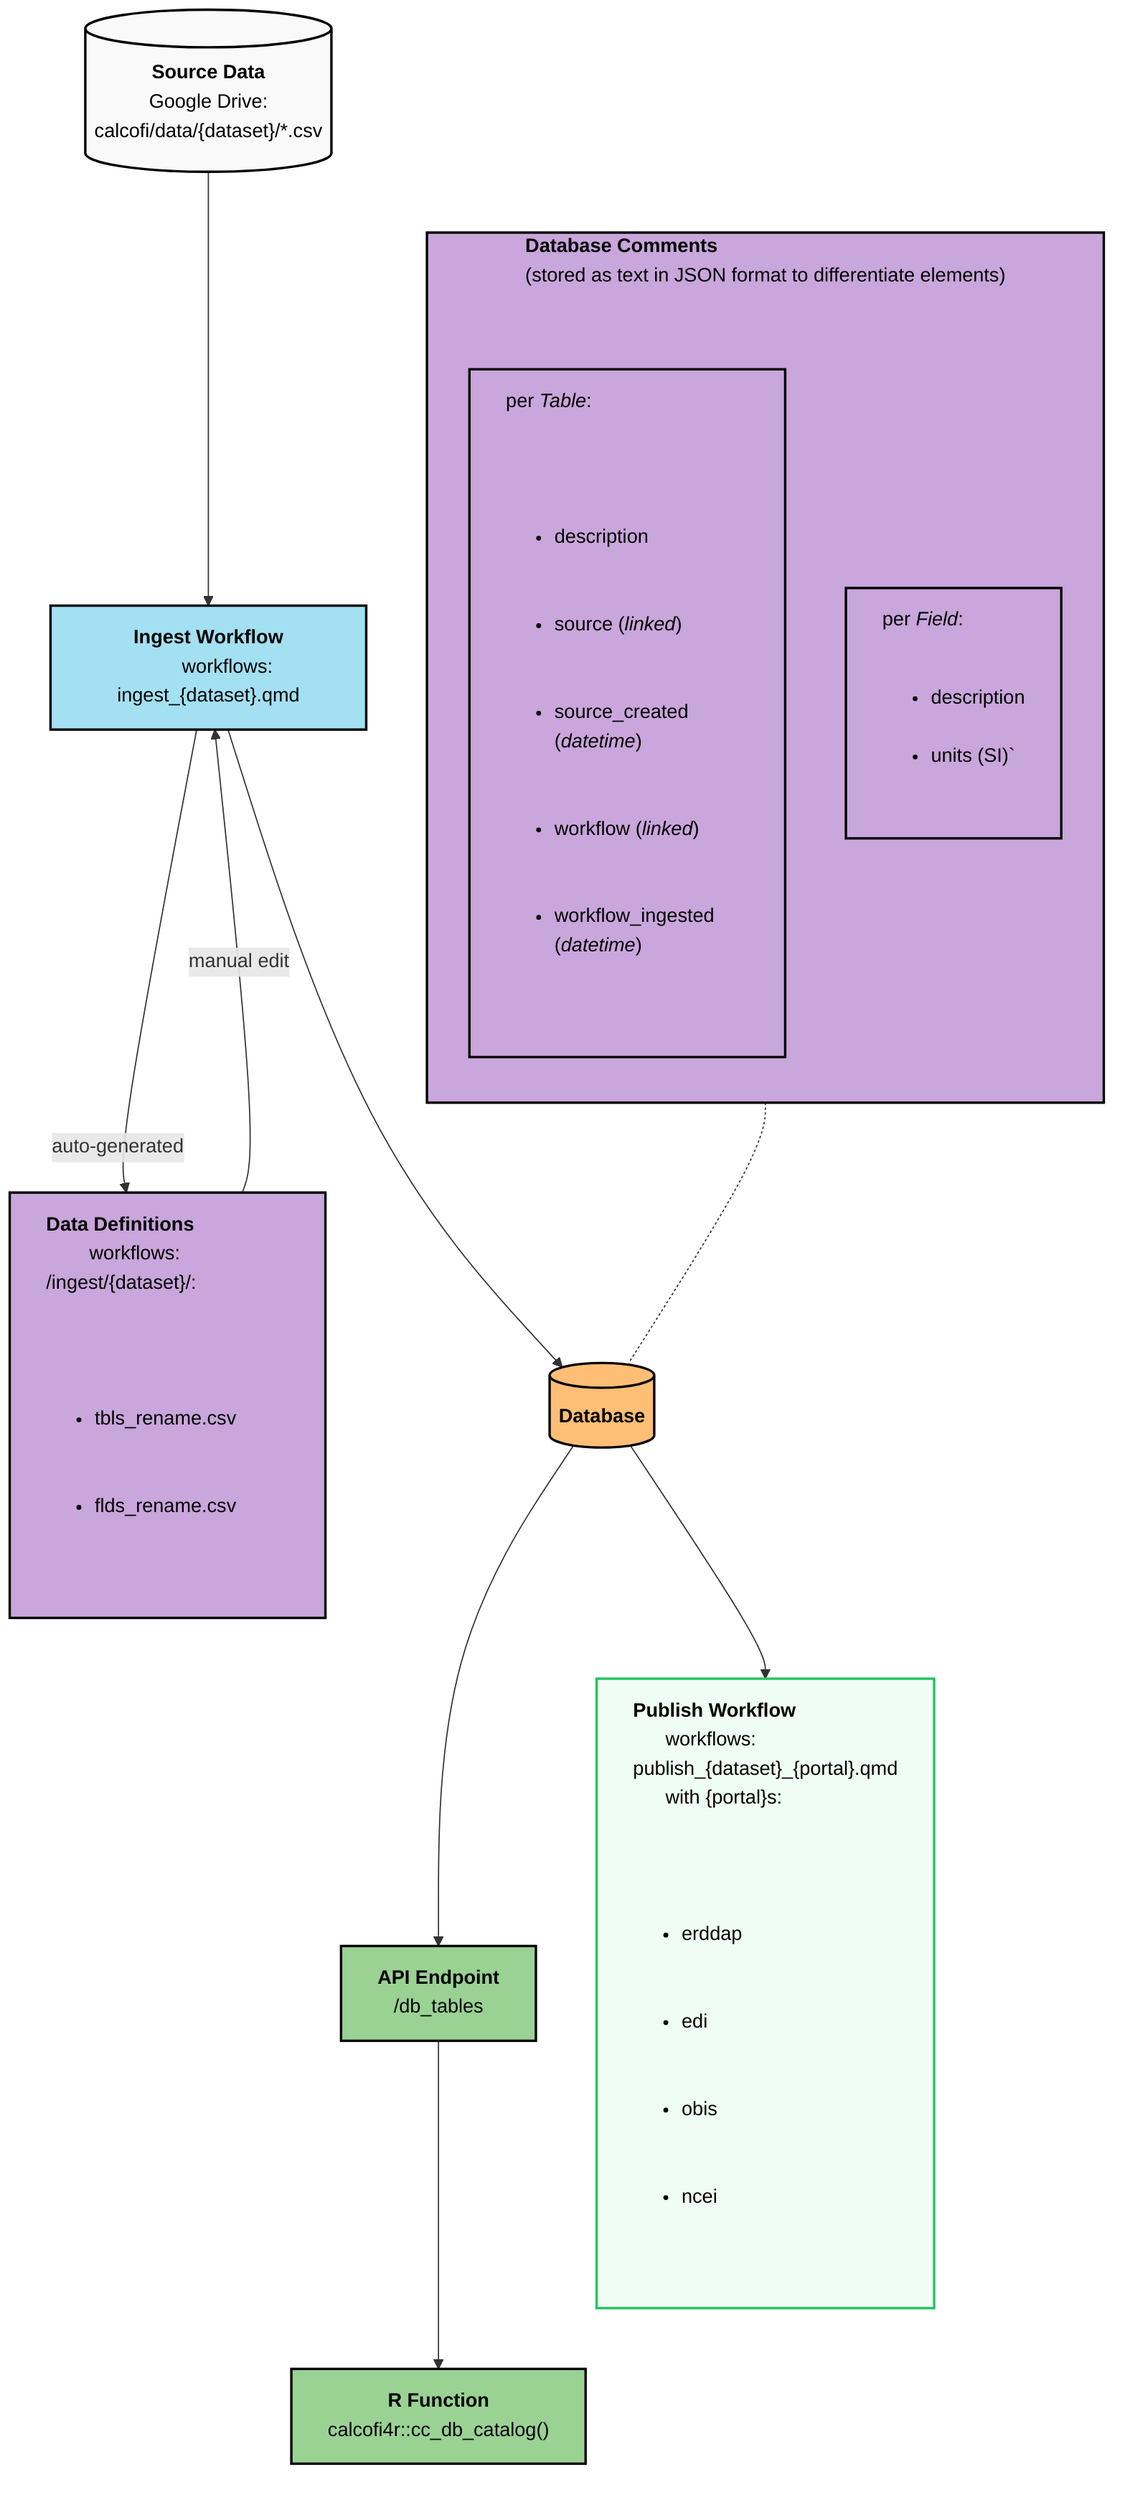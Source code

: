 flowchart TB
    %% Sources
    gd[("`<b>Source Data</b>
          Google Drive:
          calcofi/data/{dataset}/*.csv`")] --> iw

    %% Renamed to ingest workflow with new flow
    iw["<b>Ingest Workflow</b>
        workflows: ingest_{dataset}.qmd"] -->|"auto-generated"| dd
    dd["<b>Data Definitions</b>
        workflows: /ingest/{dataset}/:
        <ul>
          <li>tbls_rename.csv</li>
          <li>flds_rename.csv</li>
        </ul>"]
    dd -->|"manual edit"| iw

    %% Database tables from ingest workflow
    iw --> db[("<b>Database</b>")]

    %% Comments as JSON metadata with left-aligned bullets
    subgraph comments["<b>Database Comments</b>
                       (stored as text in JSON format to differentiate elements)"]
        direction TB
        h["hideme"]:::hidden
        h~~~tbl
        h~~~fld
        tbl["per <em>Table</em>:
            <ul>
              <li>description</li>
              <li>source (<em>linked</em>)</li>
              <li>source_created (<em>datetime</em>)</li>
              <li>workflow (<em>linked</em>)</li>
              <li>workflow_ingested (<em>datetime</em>)</li>
            </ul>"]
        fld["per <em>Field</em>:
            <ul>
              <li>description</li>
              <li>units (SI)`</li>
            </ul>"]
    end

    comments -.- db

    %% API and consumption with clickable links
    db  --> api["<b>API Endpoint</b>\n/db_tables"]
    api --> catalog["<b>R Function</b>\ncalcofi4r::cc_db_catalog()"]
    db  --> eml["<b>Publish Workflow</b>
      workflows: publish_{dataset}_{portal}.qmd
      with {portal}s:
      <ul>
        <li>erddap</li>
        <li>edi</li>
        <li>obis</li>
        <li>ncei</li>
      </ul>"]

    %% Clickable links
    click gd "https://drive.google.com/drive/folders/1xxdWa4mWkmfkJUQsHxERTp9eBBXBMbV7" "calcofi folder - Google Drive"
    click api "https://api.calcofi.io/db_tables" "API endpoint</b>"
    click catalog "https://calcofi.io/calcofi4r/reference/cc_db_catalog.html" "R package function"

    %% Styling with improved contrast
    classDef source fill:#f9f9f9,stroke:#000,stroke-width:2px,color:#000
    classDef process fill:#a3e0f2,stroke:#000,stroke-width:2px,color:#000
    classDef eml fill:#F0FDF4,stroke:#22C55E,stroke-width:2px,color:#000,text-align:left
    classDef data fill:#ffbe75,stroke:#000,stroke-width:2px,color:#000
    classDef api fill:#9ad294,stroke:#000,stroke-width:2px,color:#000
    classDef meta fill:#c9a6db,stroke:#000,stroke-width:2px,color:#000,text-align:left
    classDef hidden display: none;

    class gd source
    class dd,comments,tbl,fld meta
    class iw process
    class db data
    class api,catalog api
    class tbl,fld li
    class eml eml